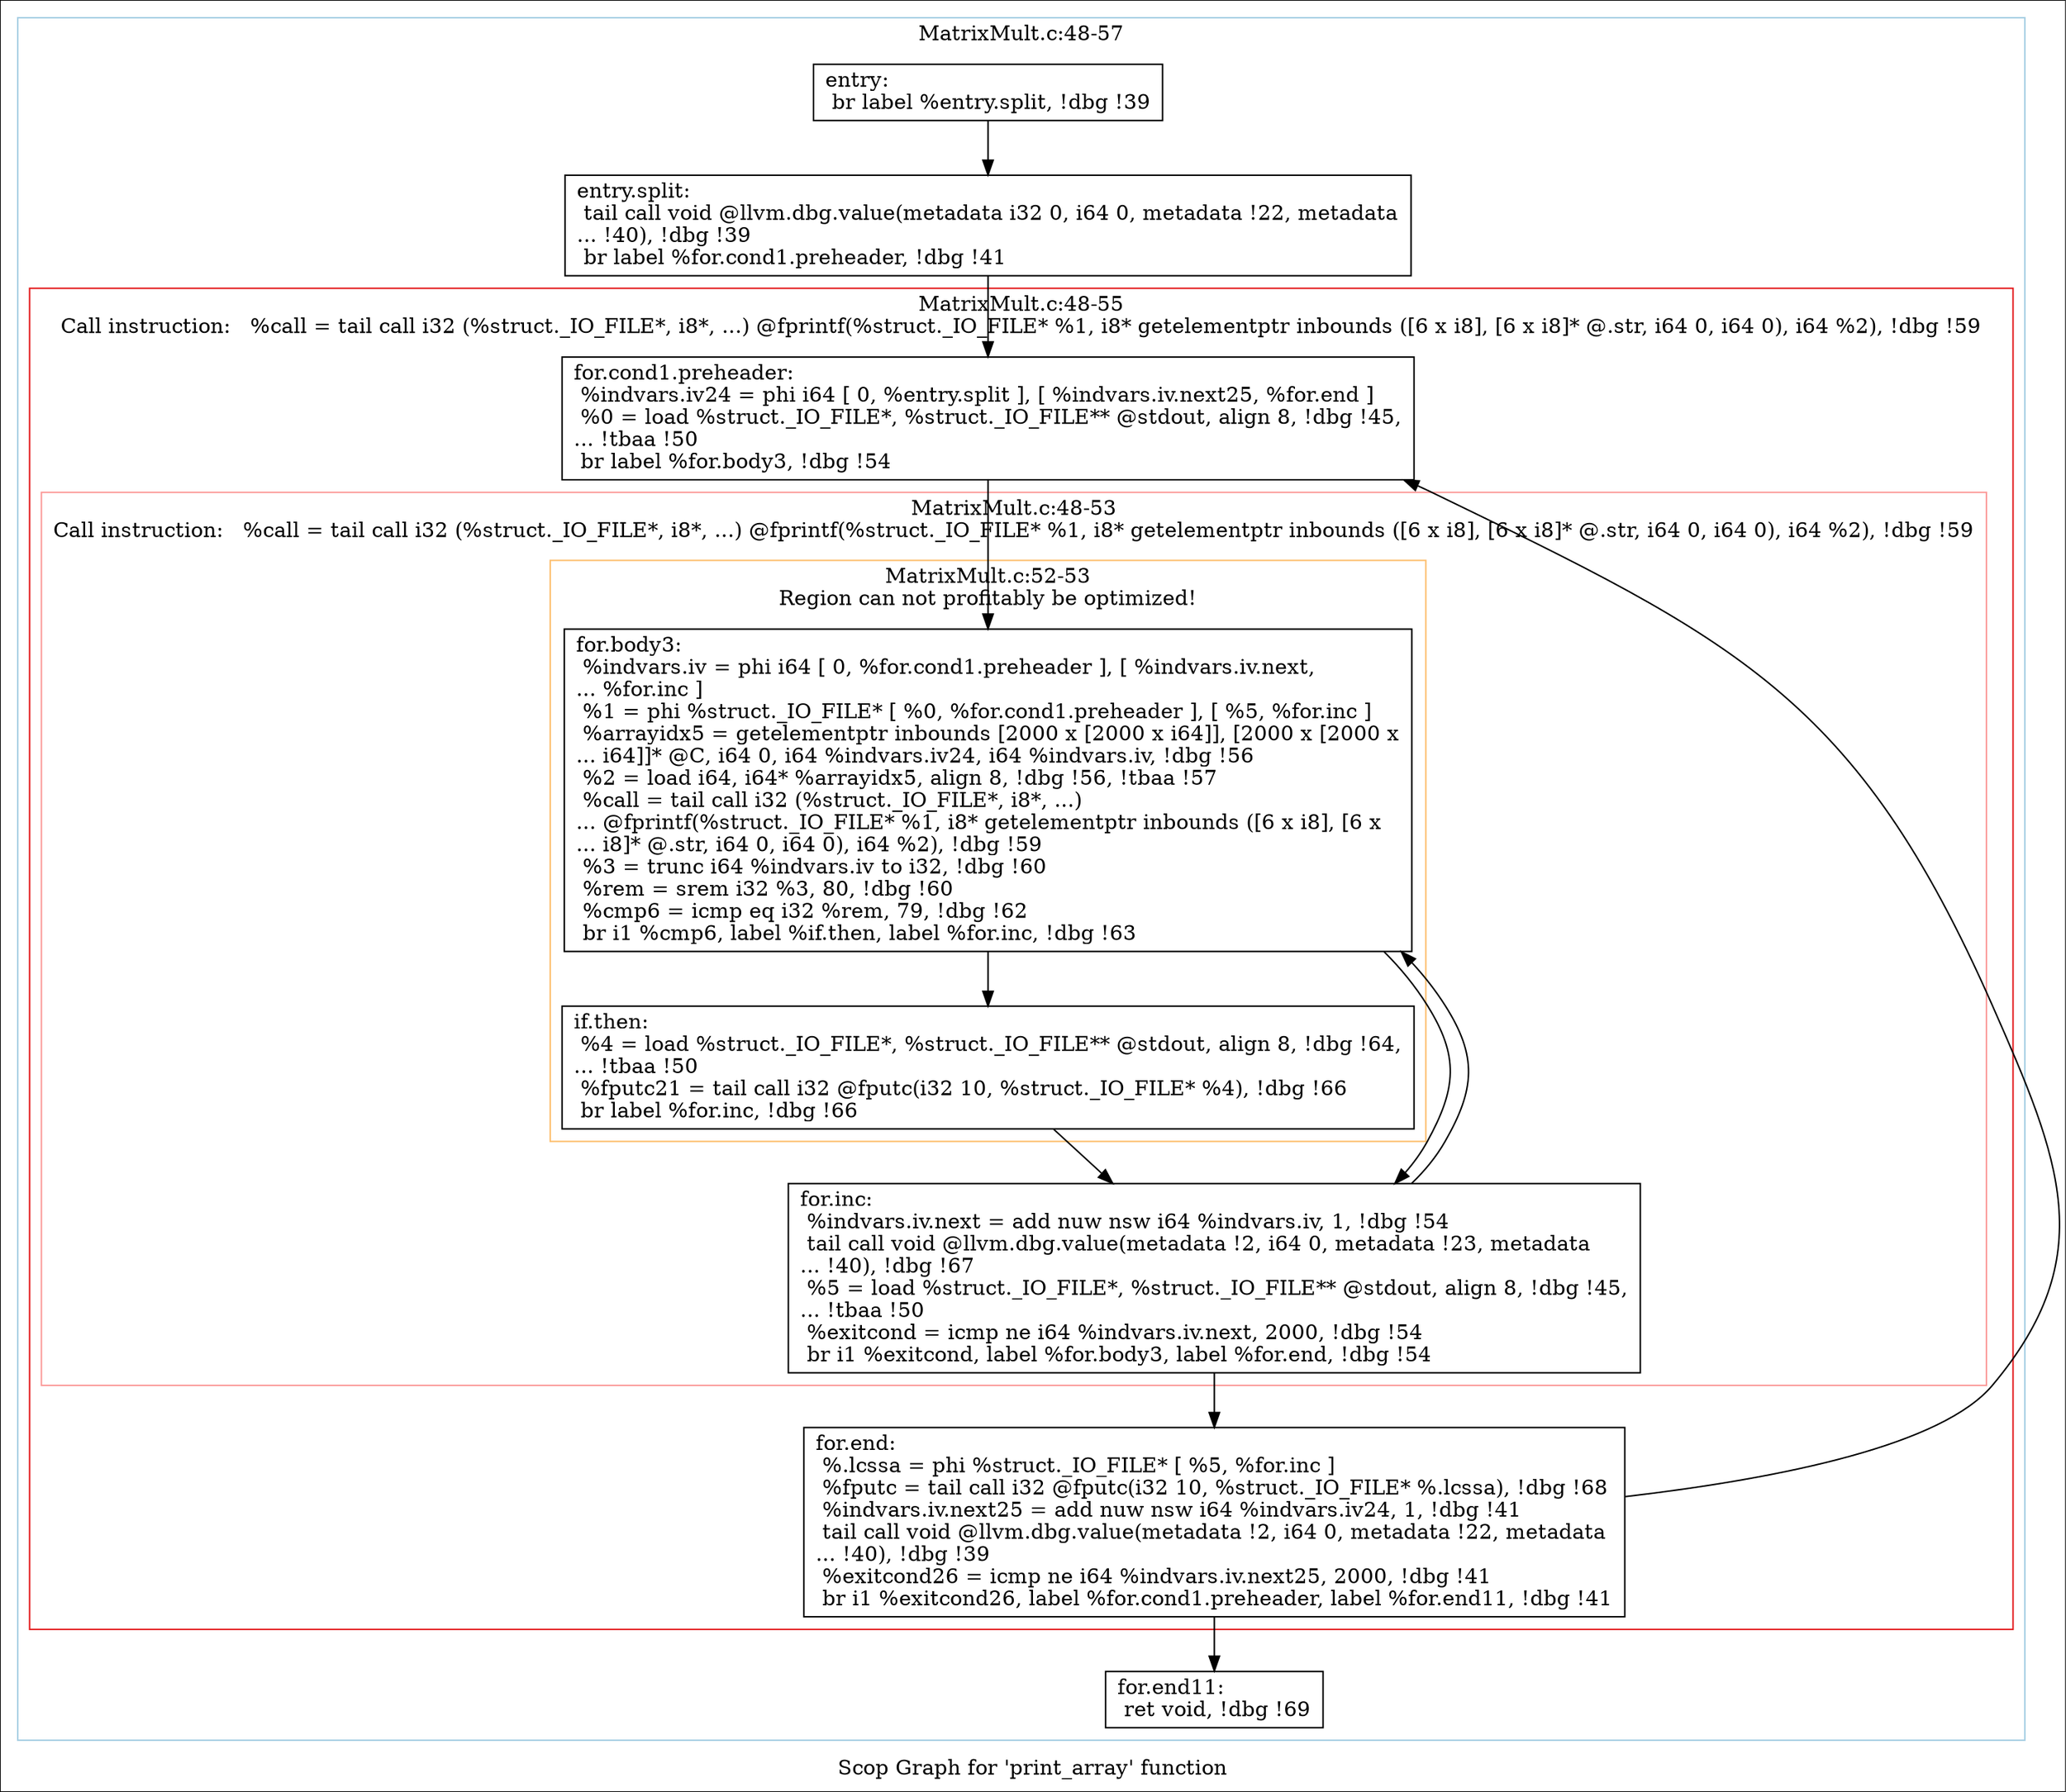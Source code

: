 digraph "Scop Graph for 'print_array' function" {
	label="Scop Graph for 'print_array' function";

	Node0xa8abae0 [shape=record,label="{entry:\l  br label %entry.split, !dbg !39\l}"];
	Node0xa8abae0 -> Node0xa8a5c30;
	Node0xa8a5c30 [shape=record,label="{entry.split:                                      \l  tail call void @llvm.dbg.value(metadata i32 0, i64 0, metadata !22, metadata\l... !40), !dbg !39\l  br label %for.cond1.preheader, !dbg !41\l}"];
	Node0xa8a5c30 -> Node0xa8b6090;
	Node0xa8b6090 [shape=record,label="{for.cond1.preheader:                              \l  %indvars.iv24 = phi i64 [ 0, %entry.split ], [ %indvars.iv.next25, %for.end ]\l  %0 = load %struct._IO_FILE*, %struct._IO_FILE** @stdout, align 8, !dbg !45,\l... !tbaa !50\l  br label %for.body3, !dbg !54\l}"];
	Node0xa8b6090 -> Node0xa930230;
	Node0xa930230 [shape=record,label="{for.body3:                                        \l  %indvars.iv = phi i64 [ 0, %for.cond1.preheader ], [ %indvars.iv.next,\l... %for.inc ]\l  %1 = phi %struct._IO_FILE* [ %0, %for.cond1.preheader ], [ %5, %for.inc ]\l  %arrayidx5 = getelementptr inbounds [2000 x [2000 x i64]], [2000 x [2000 x\l... i64]]* @C, i64 0, i64 %indvars.iv24, i64 %indvars.iv, !dbg !56\l  %2 = load i64, i64* %arrayidx5, align 8, !dbg !56, !tbaa !57\l  %call = tail call i32 (%struct._IO_FILE*, i8*, ...)\l... @fprintf(%struct._IO_FILE* %1, i8* getelementptr inbounds ([6 x i8], [6 x\l... i8]* @.str, i64 0, i64 0), i64 %2), !dbg !59\l  %3 = trunc i64 %indvars.iv to i32, !dbg !60\l  %rem = srem i32 %3, 80, !dbg !60\l  %cmp6 = icmp eq i32 %rem, 79, !dbg !62\l  br i1 %cmp6, label %if.then, label %for.inc, !dbg !63\l}"];
	Node0xa930230 -> Node0xa9a18f0;
	Node0xa930230 -> Node0xa85fb00;
	Node0xa9a18f0 [shape=record,label="{if.then:                                          \l  %4 = load %struct._IO_FILE*, %struct._IO_FILE** @stdout, align 8, !dbg !64,\l... !tbaa !50\l  %fputc21 = tail call i32 @fputc(i32 10, %struct._IO_FILE* %4), !dbg !66\l  br label %for.inc, !dbg !66\l}"];
	Node0xa9a18f0 -> Node0xa85fb00;
	Node0xa85fb00 [shape=record,label="{for.inc:                                          \l  %indvars.iv.next = add nuw nsw i64 %indvars.iv, 1, !dbg !54\l  tail call void @llvm.dbg.value(metadata !2, i64 0, metadata !23, metadata\l... !40), !dbg !67\l  %5 = load %struct._IO_FILE*, %struct._IO_FILE** @stdout, align 8, !dbg !45,\l... !tbaa !50\l  %exitcond = icmp ne i64 %indvars.iv.next, 2000, !dbg !54\l  br i1 %exitcond, label %for.body3, label %for.end, !dbg !54\l}"];
	Node0xa85fb00 -> Node0xa930230[constraint=false];
	Node0xa85fb00 -> Node0xa861f90;
	Node0xa861f90 [shape=record,label="{for.end:                                          \l  %.lcssa = phi %struct._IO_FILE* [ %5, %for.inc ]\l  %fputc = tail call i32 @fputc(i32 10, %struct._IO_FILE* %.lcssa), !dbg !68\l  %indvars.iv.next25 = add nuw nsw i64 %indvars.iv24, 1, !dbg !41\l  tail call void @llvm.dbg.value(metadata !2, i64 0, metadata !22, metadata\l... !40), !dbg !39\l  %exitcond26 = icmp ne i64 %indvars.iv.next25, 2000, !dbg !41\l  br i1 %exitcond26, label %for.cond1.preheader, label %for.end11, !dbg !41\l}"];
	Node0xa861f90 -> Node0xa8b6090[constraint=false];
	Node0xa861f90 -> Node0xa9a2540;
	Node0xa9a2540 [shape=record,label="{for.end11:                                        \l  ret void, !dbg !69\l}"];
	colorscheme = "paired12"
        subgraph cluster_0xa8a4070 {
          label = "MatrixMult.c:48-57
";
          style = solid;
          color = 1
          subgraph cluster_0xa8ad1a0 {
            label = "MatrixMult.c:48-55
Call instruction:   %call = tail call i32 (%struct._IO_FILE*, i8*, ...) @fprintf(%struct._IO_FILE* %1, i8* getelementptr inbounds ([6 x i8], [6 x i8]* @.str, i64 0, i64 0), i64 %2), !dbg !59";
            style = solid;
            color = 6
            subgraph cluster_0xa8a4dd0 {
              label = "MatrixMult.c:48-53
Call instruction:   %call = tail call i32 (%struct._IO_FILE*, i8*, ...) @fprintf(%struct._IO_FILE* %1, i8* getelementptr inbounds ([6 x i8], [6 x i8]* @.str, i64 0, i64 0), i64 %2), !dbg !59";
              style = solid;
              color = 5
              subgraph cluster_0xa991910 {
                label = "MatrixMult.c:52-53
Region can not profitably be optimized!";
                style = solid;
                color = 7
                Node0xa930230;
                Node0xa9a18f0;
              }
              Node0xa85fb00;
            }
            Node0xa8b6090;
            Node0xa861f90;
          }
          Node0xa8abae0;
          Node0xa8a5c30;
          Node0xa9a2540;
        }
}
